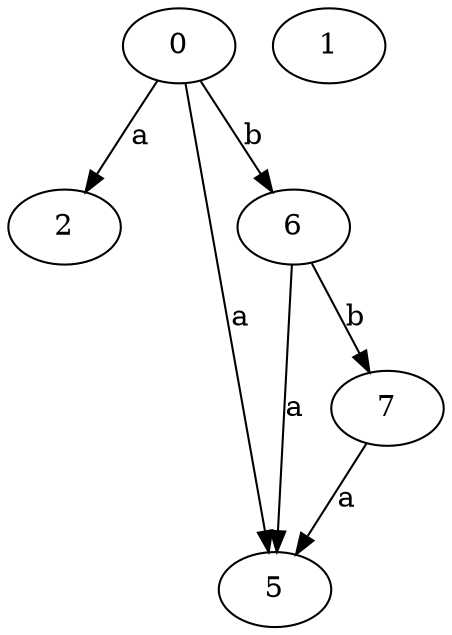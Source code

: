 strict digraph  {
2;
5;
6;
7;
0;
1;
6 -> 5  [label=a];
6 -> 7  [label=b];
7 -> 5  [label=a];
0 -> 2  [label=a];
0 -> 5  [label=a];
0 -> 6  [label=b];
}
